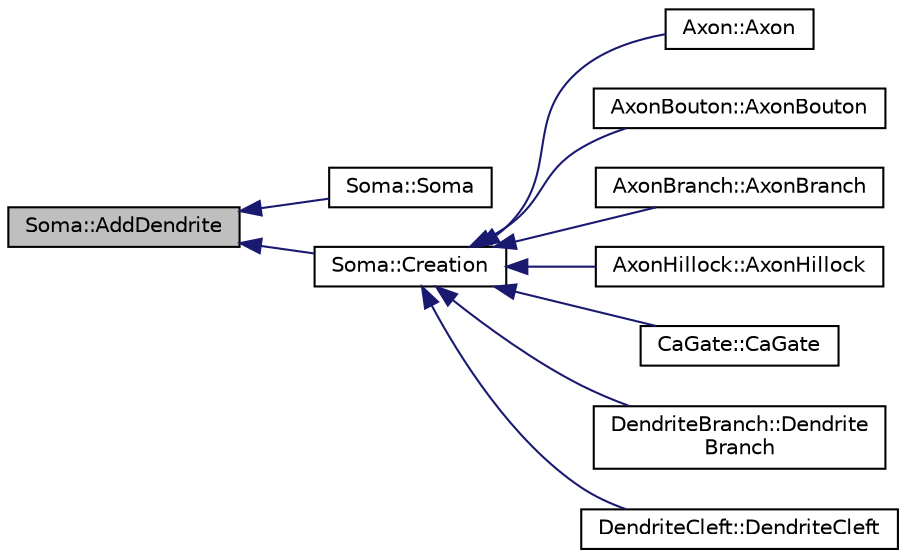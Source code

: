 digraph "Soma::AddDendrite"
{
  edge [fontname="Helvetica",fontsize="10",labelfontname="Helvetica",labelfontsize="10"];
  node [fontname="Helvetica",fontsize="10",shape=record];
  rankdir="LR";
  Node1 [label="Soma::AddDendrite",height=0.2,width=0.4,color="black", fillcolor="grey75", style="filled", fontcolor="black"];
  Node1 -> Node2 [dir="back",color="midnightblue",fontsize="10",style="solid",fontname="Helvetica"];
  Node2 [label="Soma::Soma",height=0.2,width=0.4,color="black", fillcolor="white", style="filled",URL="$class_soma.html#abf1a925c638f16f4296654c9339b26e5"];
  Node1 -> Node3 [dir="back",color="midnightblue",fontsize="10",style="solid",fontname="Helvetica"];
  Node3 [label="Soma::Creation",height=0.2,width=0.4,color="black", fillcolor="white", style="filled",URL="$class_soma.html#afd5c75adc7733a8b5164619da74fc278"];
  Node3 -> Node4 [dir="back",color="midnightblue",fontsize="10",style="solid",fontname="Helvetica"];
  Node4 [label="Axon::Axon",height=0.2,width=0.4,color="black", fillcolor="white", style="filled",URL="$class_axon.html#aa5f4519076728bcf0e5681f0c92ad690"];
  Node3 -> Node5 [dir="back",color="midnightblue",fontsize="10",style="solid",fontname="Helvetica"];
  Node5 [label="AxonBouton::AxonBouton",height=0.2,width=0.4,color="black", fillcolor="white", style="filled",URL="$class_axon_bouton.html#a31617a58dbae83f84593082d0f642141"];
  Node3 -> Node6 [dir="back",color="midnightblue",fontsize="10",style="solid",fontname="Helvetica"];
  Node6 [label="AxonBranch::AxonBranch",height=0.2,width=0.4,color="black", fillcolor="white", style="filled",URL="$class_axon_branch.html#ad1bbea0330d04b38b2402eb1be3a2c04"];
  Node3 -> Node7 [dir="back",color="midnightblue",fontsize="10",style="solid",fontname="Helvetica"];
  Node7 [label="AxonHillock::AxonHillock",height=0.2,width=0.4,color="black", fillcolor="white", style="filled",URL="$class_axon_hillock.html#aa3766d5b79ed430e027b3d217f8129ff"];
  Node3 -> Node8 [dir="back",color="midnightblue",fontsize="10",style="solid",fontname="Helvetica"];
  Node8 [label="CaGate::CaGate",height=0.2,width=0.4,color="black", fillcolor="white", style="filled",URL="$class_ca_gate.html#add0e99f6339329833af2f868991e24ea"];
  Node3 -> Node9 [dir="back",color="midnightblue",fontsize="10",style="solid",fontname="Helvetica"];
  Node9 [label="DendriteBranch::Dendrite\lBranch",height=0.2,width=0.4,color="black", fillcolor="white", style="filled",URL="$class_dendrite_branch.html#aa46228f32f99619cdc7a66e6c383c663"];
  Node3 -> Node10 [dir="back",color="midnightblue",fontsize="10",style="solid",fontname="Helvetica"];
  Node10 [label="DendriteCleft::DendriteCleft",height=0.2,width=0.4,color="black", fillcolor="white", style="filled",URL="$class_dendrite_cleft.html#ac64be0282c1fa9f140baf94386e3fbc1"];
}
